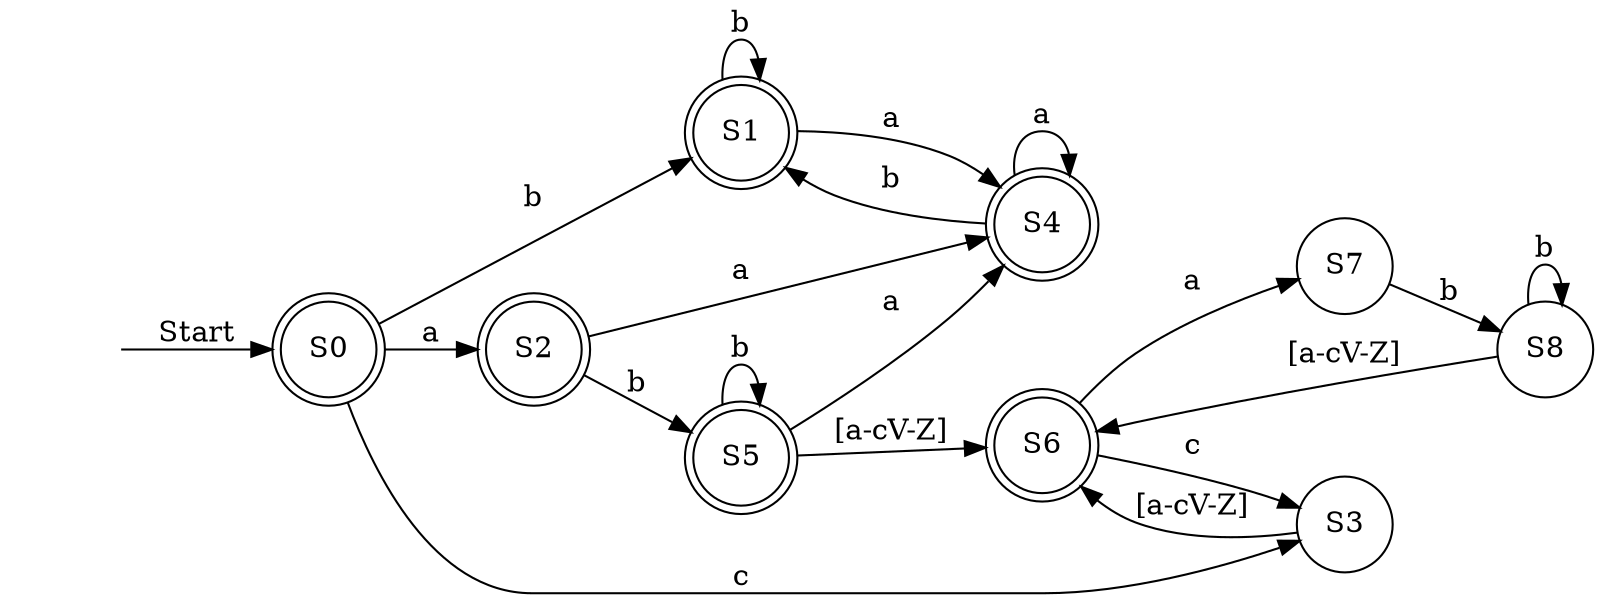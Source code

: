 digraph DFA {
	rankdir=LR size="600, 800"
	node [shape=circle]
	"" [shape=none]
	S0 [label=S0 shape=doublecircle]
	S1 [label=S1 shape=doublecircle]
	S2 [label=S2 shape=doublecircle]
	S3 [label=S3 shape=circle]
	S4 [label=S4 shape=doublecircle]
	S5 [label=S5 shape=doublecircle]
	S6 [label=S6 shape=doublecircle]
	S7 [label=S7 shape=circle]
	S8 [label=S8 shape=circle]
	"" -> S0 [label=Start]
	S0 -> S1 [label=b]
	S0 -> S2 [label=a]
	S0 -> S3 [label=c]
	S1 -> S1 [label=b]
	S1 -> S4 [label=a]
	S2 -> S5 [label=b]
	S2 -> S4 [label=a]
	S3 -> S6 [label="[a-cV-Z]"]
	S4 -> S1 [label=b]
	S4 -> S4 [label=a]
	S5 -> S5 [label=b]
	S5 -> S6 [label="[a-cV-Z]"]
	S5 -> S4 [label=a]
	S6 -> S3 [label=c]
	S6 -> S7 [label=a]
	S7 -> S8 [label=b]
	S8 -> S8 [label=b]
	S8 -> S6 [label="[a-cV-Z]"]
}
